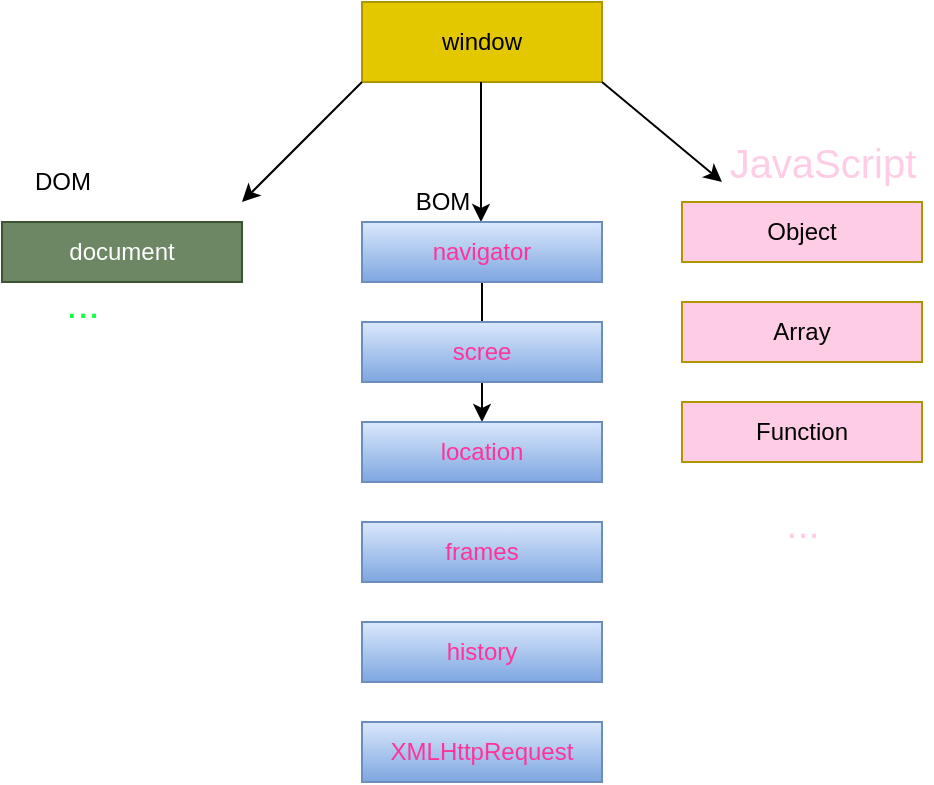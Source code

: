 <mxfile>
    <diagram id="IeaDSwM9ciBXw9RelUaM" name="第 1 页">
        <mxGraphModel dx="820" dy="574" grid="0" gridSize="10" guides="1" tooltips="1" connect="1" arrows="1" fold="1" page="1" pageScale="1" pageWidth="3300" pageHeight="4681" math="0" shadow="0">
            <root>
                <mxCell id="0"/>
                <mxCell id="1" parent="0"/>
                <mxCell id="2" value="window" style="rounded=0;whiteSpace=wrap;html=1;fillColor=#e3c800;fontColor=#000000;strokeColor=#B09500;" parent="1" vertex="1">
                    <mxGeometry x="310" y="40" width="120" height="40" as="geometry"/>
                </mxCell>
                <mxCell id="3" value="" style="endArrow=classic;html=1;" parent="1" edge="1">
                    <mxGeometry width="50" height="50" relative="1" as="geometry">
                        <mxPoint x="369.5" y="80" as="sourcePoint"/>
                        <mxPoint x="369.5" y="150" as="targetPoint"/>
                    </mxGeometry>
                </mxCell>
                <mxCell id="20" value="" style="edgeStyle=none;html=1;fontColor=#FF3399;" parent="1" source="4" target="6" edge="1">
                    <mxGeometry relative="1" as="geometry"/>
                </mxCell>
                <mxCell id="4" value="&lt;font color=&quot;#ff3399&quot;&gt;navigator&lt;/font&gt;" style="rounded=0;whiteSpace=wrap;html=1;fillColor=#dae8fc;gradientColor=#7ea6e0;strokeColor=#6c8ebf;" parent="1" vertex="1">
                    <mxGeometry x="310" y="150" width="120" height="30" as="geometry"/>
                </mxCell>
                <mxCell id="5" value="&lt;font color=&quot;#ff3399&quot;&gt;scree&lt;/font&gt;" style="rounded=0;whiteSpace=wrap;html=1;fillColor=#dae8fc;gradientColor=#7ea6e0;strokeColor=#6c8ebf;" parent="1" vertex="1">
                    <mxGeometry x="310" y="200" width="120" height="30" as="geometry"/>
                </mxCell>
                <mxCell id="6" value="&lt;font color=&quot;#ff3399&quot;&gt;location&lt;/font&gt;" style="rounded=0;whiteSpace=wrap;html=1;fillColor=#dae8fc;gradientColor=#7ea6e0;strokeColor=#6c8ebf;" parent="1" vertex="1">
                    <mxGeometry x="310" y="250" width="120" height="30" as="geometry"/>
                </mxCell>
                <mxCell id="7" value="&lt;font color=&quot;#ff3399&quot;&gt;frames&lt;/font&gt;" style="rounded=0;whiteSpace=wrap;html=1;fillColor=#dae8fc;gradientColor=#7ea6e0;strokeColor=#6c8ebf;" parent="1" vertex="1">
                    <mxGeometry x="310" y="300" width="120" height="30" as="geometry"/>
                </mxCell>
                <mxCell id="8" value="&lt;font color=&quot;#ff3399&quot;&gt;history&lt;/font&gt;" style="rounded=0;whiteSpace=wrap;html=1;fillColor=#dae8fc;gradientColor=#7ea6e0;strokeColor=#6c8ebf;" parent="1" vertex="1">
                    <mxGeometry x="310" y="350" width="120" height="30" as="geometry"/>
                </mxCell>
                <mxCell id="9" value="&lt;font color=&quot;#ff3399&quot;&gt;XMLHttpRequest&lt;/font&gt;" style="rounded=0;whiteSpace=wrap;html=1;fillColor=#dae8fc;gradientColor=#7ea6e0;strokeColor=#6c8ebf;" parent="1" vertex="1">
                    <mxGeometry x="310" y="400" width="120" height="30" as="geometry"/>
                </mxCell>
                <mxCell id="10" value="" style="endArrow=classic;html=1;" parent="1" edge="1">
                    <mxGeometry width="50" height="50" relative="1" as="geometry">
                        <mxPoint x="310" y="80" as="sourcePoint"/>
                        <mxPoint x="250" y="140" as="targetPoint"/>
                    </mxGeometry>
                </mxCell>
                <mxCell id="11" value="" style="endArrow=classic;html=1;" parent="1" edge="1">
                    <mxGeometry width="50" height="50" relative="1" as="geometry">
                        <mxPoint x="430" y="80" as="sourcePoint"/>
                        <mxPoint x="490" y="130" as="targetPoint"/>
                    </mxGeometry>
                </mxCell>
                <mxCell id="12" value="Object" style="rounded=0;whiteSpace=wrap;html=1;fillColor=#FFCCE6;strokeColor=#B09500;fontColor=#000000;" parent="1" vertex="1">
                    <mxGeometry x="470" y="140" width="120" height="30" as="geometry"/>
                </mxCell>
                <mxCell id="15" value="document" style="rounded=0;whiteSpace=wrap;html=1;fillColor=#6d8764;fontColor=#ffffff;strokeColor=#3A5431;" parent="1" vertex="1">
                    <mxGeometry x="130" y="150" width="120" height="30" as="geometry"/>
                </mxCell>
                <mxCell id="16" value="&lt;blockquote style=&quot;margin: 0 0 0 40px ; border: none ; padding: 0px&quot;&gt;BOM&lt;/blockquote&gt;" style="text;html=1;align=center;verticalAlign=middle;resizable=0;points=[];autosize=1;strokeColor=none;fillColor=none;" parent="1" vertex="1">
                    <mxGeometry x="290" y="130" width="80" height="20" as="geometry"/>
                </mxCell>
                <mxCell id="17" value="DOM" style="text;html=1;align=center;verticalAlign=middle;resizable=0;points=[];autosize=1;strokeColor=none;fillColor=none;" parent="1" vertex="1">
                    <mxGeometry x="140" y="120" width="40" height="20" as="geometry"/>
                </mxCell>
                <mxCell id="18" value="Array" style="rounded=0;whiteSpace=wrap;html=1;fillColor=#FFCCE6;strokeColor=#B09500;fontColor=#000000;" parent="1" vertex="1">
                    <mxGeometry x="470" y="190" width="120" height="30" as="geometry"/>
                </mxCell>
                <mxCell id="19" value="Function" style="rounded=0;whiteSpace=wrap;html=1;fillColor=#FFCCE6;strokeColor=#B09500;fontColor=#000000;" parent="1" vertex="1">
                    <mxGeometry x="470" y="240" width="120" height="30" as="geometry"/>
                </mxCell>
                <mxCell id="21" value="&lt;font color=&quot;#14ff43&quot; style=&quot;font-size: 20px&quot;&gt;...&lt;/font&gt;" style="text;html=1;align=center;verticalAlign=middle;resizable=0;points=[];autosize=1;strokeColor=none;fillColor=none;fontColor=#FF3399;" parent="1" vertex="1">
                    <mxGeometry x="155" y="180" width="30" height="20" as="geometry"/>
                </mxCell>
                <mxCell id="22" value="&lt;font color=&quot;#ffcce6&quot;&gt;...&lt;/font&gt;" style="text;html=1;align=center;verticalAlign=middle;resizable=0;points=[];autosize=1;strokeColor=none;fillColor=none;fontSize=20;fontColor=#14FF43;" parent="1" vertex="1">
                    <mxGeometry x="515" y="285" width="30" height="30" as="geometry"/>
                </mxCell>
                <mxCell id="23" value="JavaScript" style="text;html=1;align=center;verticalAlign=middle;resizable=0;points=[];autosize=1;strokeColor=none;fillColor=none;fontSize=20;fontColor=#FFCCE6;" parent="1" vertex="1">
                    <mxGeometry x="485" y="105" width="110" height="30" as="geometry"/>
                </mxCell>
            </root>
        </mxGraphModel>
    </diagram>
</mxfile>